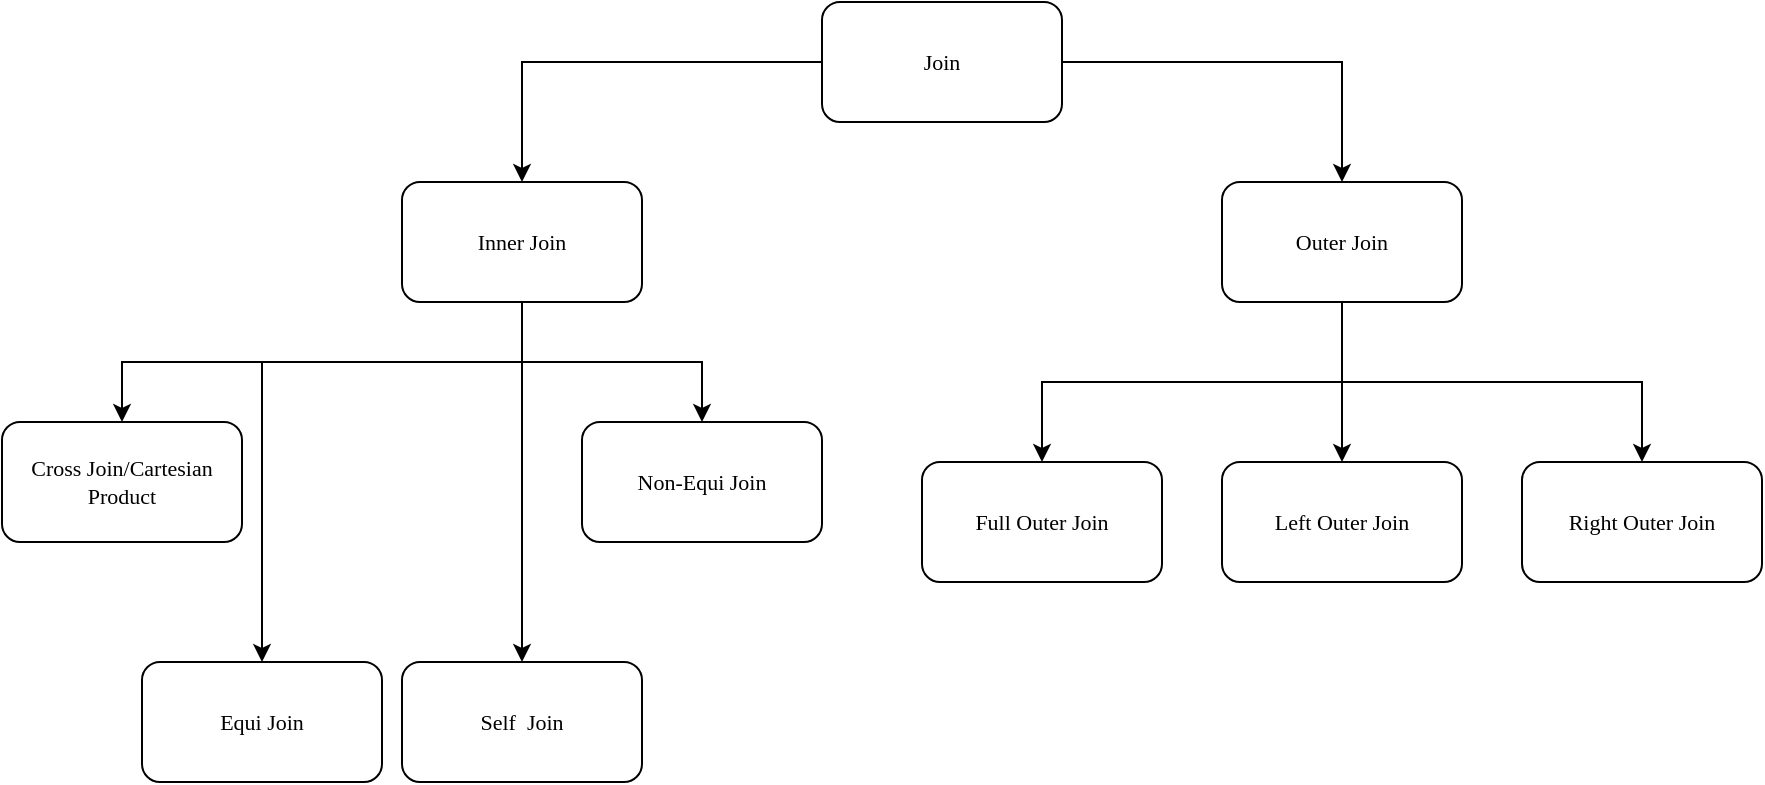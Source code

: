 <mxfile version="21.6.1" type="device">
  <diagram name="Page-1" id="_zmjhXUky9e1qDdzxzMC">
    <mxGraphModel dx="1870" dy="496" grid="1" gridSize="10" guides="1" tooltips="1" connect="1" arrows="1" fold="1" page="1" pageScale="1" pageWidth="850" pageHeight="1100" math="0" shadow="0">
      <root>
        <mxCell id="0" />
        <mxCell id="1" parent="0" />
        <mxCell id="-0nshhNMzgBO31CcUali-3" value="" style="edgeStyle=orthogonalEdgeStyle;rounded=0;hachureGap=4;orthogonalLoop=1;jettySize=auto;fontFamily=Verdana;fontSize=11;" edge="1" parent="1" source="-0nshhNMzgBO31CcUali-1" target="-0nshhNMzgBO31CcUali-2">
          <mxGeometry relative="1" as="geometry" />
        </mxCell>
        <mxCell id="-0nshhNMzgBO31CcUali-5" value="" style="edgeStyle=orthogonalEdgeStyle;rounded=0;hachureGap=4;orthogonalLoop=1;jettySize=auto;fontFamily=Verdana;fontSize=11;" edge="1" parent="1" source="-0nshhNMzgBO31CcUali-1" target="-0nshhNMzgBO31CcUali-4">
          <mxGeometry relative="1" as="geometry" />
        </mxCell>
        <mxCell id="-0nshhNMzgBO31CcUali-1" value="Join" style="rounded=1;hachureGap=4;fontFamily=Verdana;fontSize=11;whiteSpace=wrap;" vertex="1" parent="1">
          <mxGeometry x="360" y="230" width="120" height="60" as="geometry" />
        </mxCell>
        <mxCell id="-0nshhNMzgBO31CcUali-7" value="" style="edgeStyle=orthogonalEdgeStyle;rounded=0;hachureGap=4;orthogonalLoop=1;jettySize=auto;fontFamily=Verdana;fontSize=11;entryX=0.5;entryY=0;entryDx=0;entryDy=0;" edge="1" parent="1" source="-0nshhNMzgBO31CcUali-2" target="-0nshhNMzgBO31CcUali-6">
          <mxGeometry relative="1" as="geometry">
            <Array as="points">
              <mxPoint x="210" y="410" />
              <mxPoint x="80" y="410" />
            </Array>
          </mxGeometry>
        </mxCell>
        <mxCell id="-0nshhNMzgBO31CcUali-9" value="" style="edgeStyle=orthogonalEdgeStyle;rounded=0;hachureGap=4;orthogonalLoop=1;jettySize=auto;fontFamily=Verdana;fontSize=11;" edge="1" parent="1" source="-0nshhNMzgBO31CcUali-2" target="-0nshhNMzgBO31CcUali-8">
          <mxGeometry relative="1" as="geometry" />
        </mxCell>
        <mxCell id="-0nshhNMzgBO31CcUali-11" value="" style="edgeStyle=orthogonalEdgeStyle;rounded=0;hachureGap=4;orthogonalLoop=1;jettySize=auto;fontFamily=Verdana;fontSize=11;entryX=0.5;entryY=0;entryDx=0;entryDy=0;" edge="1" parent="1" source="-0nshhNMzgBO31CcUali-2" target="-0nshhNMzgBO31CcUali-10">
          <mxGeometry relative="1" as="geometry">
            <Array as="points">
              <mxPoint x="210" y="410" />
              <mxPoint x="10" y="410" />
            </Array>
          </mxGeometry>
        </mxCell>
        <mxCell id="-0nshhNMzgBO31CcUali-19" value="" style="edgeStyle=orthogonalEdgeStyle;rounded=0;hachureGap=4;orthogonalLoop=1;jettySize=auto;fontFamily=Verdana;fontSize=11;" edge="1" parent="1" source="-0nshhNMzgBO31CcUali-2" target="-0nshhNMzgBO31CcUali-18">
          <mxGeometry relative="1" as="geometry" />
        </mxCell>
        <mxCell id="-0nshhNMzgBO31CcUali-2" value="Inner Join" style="rounded=1;hachureGap=4;fontFamily=Verdana;fontSize=11;whiteSpace=wrap;" vertex="1" parent="1">
          <mxGeometry x="150" y="320" width="120" height="60" as="geometry" />
        </mxCell>
        <mxCell id="-0nshhNMzgBO31CcUali-13" value="" style="edgeStyle=orthogonalEdgeStyle;rounded=0;hachureGap=4;orthogonalLoop=1;jettySize=auto;fontFamily=Verdana;fontSize=11;" edge="1" parent="1" source="-0nshhNMzgBO31CcUali-4" target="-0nshhNMzgBO31CcUali-12">
          <mxGeometry relative="1" as="geometry" />
        </mxCell>
        <mxCell id="-0nshhNMzgBO31CcUali-15" value="" style="edgeStyle=orthogonalEdgeStyle;rounded=0;hachureGap=4;orthogonalLoop=1;jettySize=auto;fontFamily=Verdana;fontSize=11;" edge="1" parent="1" source="-0nshhNMzgBO31CcUali-4" target="-0nshhNMzgBO31CcUali-14">
          <mxGeometry relative="1" as="geometry">
            <Array as="points">
              <mxPoint x="620" y="420" />
              <mxPoint x="770" y="420" />
            </Array>
          </mxGeometry>
        </mxCell>
        <mxCell id="-0nshhNMzgBO31CcUali-17" value="" style="edgeStyle=orthogonalEdgeStyle;rounded=0;hachureGap=4;orthogonalLoop=1;jettySize=auto;fontFamily=Verdana;fontSize=11;" edge="1" parent="1" source="-0nshhNMzgBO31CcUali-4" target="-0nshhNMzgBO31CcUali-16">
          <mxGeometry relative="1" as="geometry">
            <Array as="points">
              <mxPoint x="620" y="420" />
              <mxPoint x="470" y="420" />
            </Array>
          </mxGeometry>
        </mxCell>
        <mxCell id="-0nshhNMzgBO31CcUali-4" value="Outer Join" style="rounded=1;hachureGap=4;fontFamily=Verdana;fontSize=11;whiteSpace=wrap;" vertex="1" parent="1">
          <mxGeometry x="560" y="320" width="120" height="60" as="geometry" />
        </mxCell>
        <mxCell id="-0nshhNMzgBO31CcUali-6" value="Equi Join" style="rounded=1;hachureGap=4;fontFamily=Verdana;fontSize=11;whiteSpace=wrap;" vertex="1" parent="1">
          <mxGeometry x="20" y="560" width="120" height="60" as="geometry" />
        </mxCell>
        <mxCell id="-0nshhNMzgBO31CcUali-8" value="Non-Equi Join" style="rounded=1;hachureGap=4;fontFamily=Verdana;fontSize=11;whiteSpace=wrap;" vertex="1" parent="1">
          <mxGeometry x="240" y="440" width="120" height="60" as="geometry" />
        </mxCell>
        <mxCell id="-0nshhNMzgBO31CcUali-10" value="Cross Join/Cartesian Product" style="rounded=1;hachureGap=4;fontFamily=Verdana;fontSize=11;whiteSpace=wrap;" vertex="1" parent="1">
          <mxGeometry x="-50" y="440" width="120" height="60" as="geometry" />
        </mxCell>
        <mxCell id="-0nshhNMzgBO31CcUali-12" value="Left Outer Join" style="rounded=1;hachureGap=4;fontFamily=Verdana;fontSize=11;whiteSpace=wrap;" vertex="1" parent="1">
          <mxGeometry x="560" y="460" width="120" height="60" as="geometry" />
        </mxCell>
        <mxCell id="-0nshhNMzgBO31CcUali-14" value="Right Outer Join" style="rounded=1;hachureGap=4;fontFamily=Verdana;fontSize=11;whiteSpace=wrap;" vertex="1" parent="1">
          <mxGeometry x="710" y="460" width="120" height="60" as="geometry" />
        </mxCell>
        <mxCell id="-0nshhNMzgBO31CcUali-16" value="Full Outer Join" style="rounded=1;hachureGap=4;fontFamily=Verdana;fontSize=11;whiteSpace=wrap;" vertex="1" parent="1">
          <mxGeometry x="410" y="460" width="120" height="60" as="geometry" />
        </mxCell>
        <mxCell id="-0nshhNMzgBO31CcUali-18" value="Self  Join" style="rounded=1;hachureGap=4;fontFamily=Verdana;fontSize=11;whiteSpace=wrap;" vertex="1" parent="1">
          <mxGeometry x="150" y="560" width="120" height="60" as="geometry" />
        </mxCell>
      </root>
    </mxGraphModel>
  </diagram>
</mxfile>
